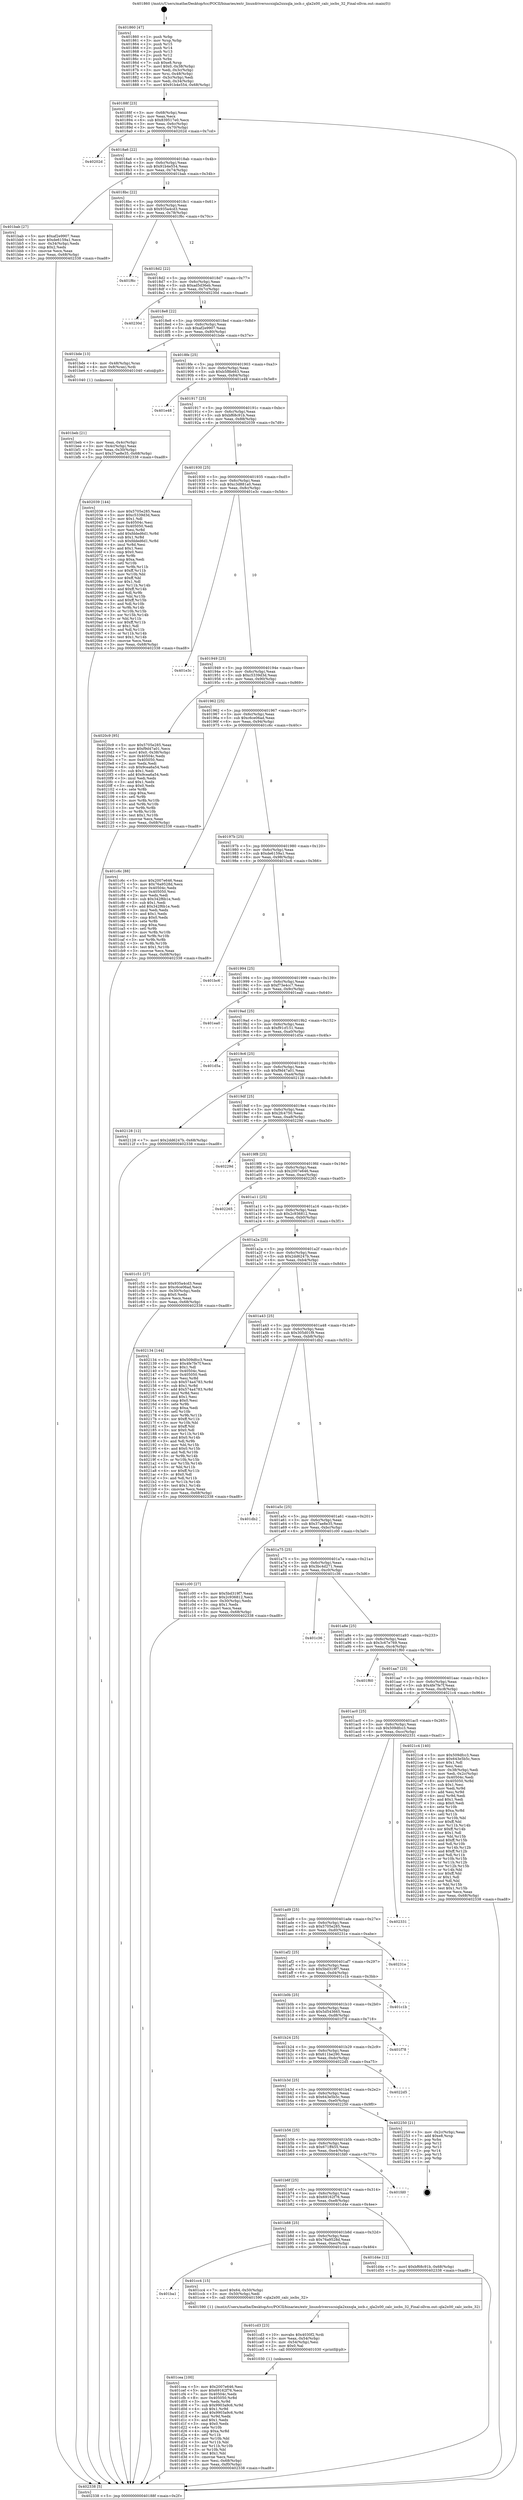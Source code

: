 digraph "0x401860" {
  label = "0x401860 (/mnt/c/Users/mathe/Desktop/tcc/POCII/binaries/extr_linuxdriversscsiqla2xxxqla_iocb.c_qla2x00_calc_iocbs_32_Final-ollvm.out::main(0))"
  labelloc = "t"
  node[shape=record]

  Entry [label="",width=0.3,height=0.3,shape=circle,fillcolor=black,style=filled]
  "0x40188f" [label="{
     0x40188f [23]\l
     | [instrs]\l
     &nbsp;&nbsp;0x40188f \<+3\>: mov -0x68(%rbp),%eax\l
     &nbsp;&nbsp;0x401892 \<+2\>: mov %eax,%ecx\l
     &nbsp;&nbsp;0x401894 \<+6\>: sub $0x839517e0,%ecx\l
     &nbsp;&nbsp;0x40189a \<+3\>: mov %eax,-0x6c(%rbp)\l
     &nbsp;&nbsp;0x40189d \<+3\>: mov %ecx,-0x70(%rbp)\l
     &nbsp;&nbsp;0x4018a0 \<+6\>: je 000000000040202d \<main+0x7cd\>\l
  }"]
  "0x40202d" [label="{
     0x40202d\l
  }", style=dashed]
  "0x4018a6" [label="{
     0x4018a6 [22]\l
     | [instrs]\l
     &nbsp;&nbsp;0x4018a6 \<+5\>: jmp 00000000004018ab \<main+0x4b\>\l
     &nbsp;&nbsp;0x4018ab \<+3\>: mov -0x6c(%rbp),%eax\l
     &nbsp;&nbsp;0x4018ae \<+5\>: sub $0x91b4e554,%eax\l
     &nbsp;&nbsp;0x4018b3 \<+3\>: mov %eax,-0x74(%rbp)\l
     &nbsp;&nbsp;0x4018b6 \<+6\>: je 0000000000401bab \<main+0x34b\>\l
  }"]
  Exit [label="",width=0.3,height=0.3,shape=circle,fillcolor=black,style=filled,peripheries=2]
  "0x401bab" [label="{
     0x401bab [27]\l
     | [instrs]\l
     &nbsp;&nbsp;0x401bab \<+5\>: mov $0xaf2e9907,%eax\l
     &nbsp;&nbsp;0x401bb0 \<+5\>: mov $0xde6159a1,%ecx\l
     &nbsp;&nbsp;0x401bb5 \<+3\>: mov -0x34(%rbp),%edx\l
     &nbsp;&nbsp;0x401bb8 \<+3\>: cmp $0x2,%edx\l
     &nbsp;&nbsp;0x401bbb \<+3\>: cmovne %ecx,%eax\l
     &nbsp;&nbsp;0x401bbe \<+3\>: mov %eax,-0x68(%rbp)\l
     &nbsp;&nbsp;0x401bc1 \<+5\>: jmp 0000000000402338 \<main+0xad8\>\l
  }"]
  "0x4018bc" [label="{
     0x4018bc [22]\l
     | [instrs]\l
     &nbsp;&nbsp;0x4018bc \<+5\>: jmp 00000000004018c1 \<main+0x61\>\l
     &nbsp;&nbsp;0x4018c1 \<+3\>: mov -0x6c(%rbp),%eax\l
     &nbsp;&nbsp;0x4018c4 \<+5\>: sub $0x935a4cd3,%eax\l
     &nbsp;&nbsp;0x4018c9 \<+3\>: mov %eax,-0x78(%rbp)\l
     &nbsp;&nbsp;0x4018cc \<+6\>: je 0000000000401f6c \<main+0x70c\>\l
  }"]
  "0x402338" [label="{
     0x402338 [5]\l
     | [instrs]\l
     &nbsp;&nbsp;0x402338 \<+5\>: jmp 000000000040188f \<main+0x2f\>\l
  }"]
  "0x401860" [label="{
     0x401860 [47]\l
     | [instrs]\l
     &nbsp;&nbsp;0x401860 \<+1\>: push %rbp\l
     &nbsp;&nbsp;0x401861 \<+3\>: mov %rsp,%rbp\l
     &nbsp;&nbsp;0x401864 \<+2\>: push %r15\l
     &nbsp;&nbsp;0x401866 \<+2\>: push %r14\l
     &nbsp;&nbsp;0x401868 \<+2\>: push %r13\l
     &nbsp;&nbsp;0x40186a \<+2\>: push %r12\l
     &nbsp;&nbsp;0x40186c \<+1\>: push %rbx\l
     &nbsp;&nbsp;0x40186d \<+7\>: sub $0xe8,%rsp\l
     &nbsp;&nbsp;0x401874 \<+7\>: movl $0x0,-0x38(%rbp)\l
     &nbsp;&nbsp;0x40187b \<+3\>: mov %edi,-0x3c(%rbp)\l
     &nbsp;&nbsp;0x40187e \<+4\>: mov %rsi,-0x48(%rbp)\l
     &nbsp;&nbsp;0x401882 \<+3\>: mov -0x3c(%rbp),%edi\l
     &nbsp;&nbsp;0x401885 \<+3\>: mov %edi,-0x34(%rbp)\l
     &nbsp;&nbsp;0x401888 \<+7\>: movl $0x91b4e554,-0x68(%rbp)\l
  }"]
  "0x401cea" [label="{
     0x401cea [100]\l
     | [instrs]\l
     &nbsp;&nbsp;0x401cea \<+5\>: mov $0x2007e646,%esi\l
     &nbsp;&nbsp;0x401cef \<+5\>: mov $0x69162f76,%ecx\l
     &nbsp;&nbsp;0x401cf4 \<+7\>: mov 0x40504c,%edx\l
     &nbsp;&nbsp;0x401cfb \<+8\>: mov 0x405050,%r8d\l
     &nbsp;&nbsp;0x401d03 \<+3\>: mov %edx,%r9d\l
     &nbsp;&nbsp;0x401d06 \<+7\>: sub $0x9903a9c6,%r9d\l
     &nbsp;&nbsp;0x401d0d \<+4\>: sub $0x1,%r9d\l
     &nbsp;&nbsp;0x401d11 \<+7\>: add $0x9903a9c6,%r9d\l
     &nbsp;&nbsp;0x401d18 \<+4\>: imul %r9d,%edx\l
     &nbsp;&nbsp;0x401d1c \<+3\>: and $0x1,%edx\l
     &nbsp;&nbsp;0x401d1f \<+3\>: cmp $0x0,%edx\l
     &nbsp;&nbsp;0x401d22 \<+4\>: sete %r10b\l
     &nbsp;&nbsp;0x401d26 \<+4\>: cmp $0xa,%r8d\l
     &nbsp;&nbsp;0x401d2a \<+4\>: setl %r11b\l
     &nbsp;&nbsp;0x401d2e \<+3\>: mov %r10b,%bl\l
     &nbsp;&nbsp;0x401d31 \<+3\>: and %r11b,%bl\l
     &nbsp;&nbsp;0x401d34 \<+3\>: xor %r11b,%r10b\l
     &nbsp;&nbsp;0x401d37 \<+3\>: or %r10b,%bl\l
     &nbsp;&nbsp;0x401d3a \<+3\>: test $0x1,%bl\l
     &nbsp;&nbsp;0x401d3d \<+3\>: cmovne %ecx,%esi\l
     &nbsp;&nbsp;0x401d40 \<+3\>: mov %esi,-0x68(%rbp)\l
     &nbsp;&nbsp;0x401d43 \<+6\>: mov %eax,-0xf0(%rbp)\l
     &nbsp;&nbsp;0x401d49 \<+5\>: jmp 0000000000402338 \<main+0xad8\>\l
  }"]
  "0x401f6c" [label="{
     0x401f6c\l
  }", style=dashed]
  "0x4018d2" [label="{
     0x4018d2 [22]\l
     | [instrs]\l
     &nbsp;&nbsp;0x4018d2 \<+5\>: jmp 00000000004018d7 \<main+0x77\>\l
     &nbsp;&nbsp;0x4018d7 \<+3\>: mov -0x6c(%rbp),%eax\l
     &nbsp;&nbsp;0x4018da \<+5\>: sub $0xad5d36eb,%eax\l
     &nbsp;&nbsp;0x4018df \<+3\>: mov %eax,-0x7c(%rbp)\l
     &nbsp;&nbsp;0x4018e2 \<+6\>: je 000000000040230d \<main+0xaad\>\l
  }"]
  "0x401cd3" [label="{
     0x401cd3 [23]\l
     | [instrs]\l
     &nbsp;&nbsp;0x401cd3 \<+10\>: movabs $0x4030f2,%rdi\l
     &nbsp;&nbsp;0x401cdd \<+3\>: mov %eax,-0x54(%rbp)\l
     &nbsp;&nbsp;0x401ce0 \<+3\>: mov -0x54(%rbp),%esi\l
     &nbsp;&nbsp;0x401ce3 \<+2\>: mov $0x0,%al\l
     &nbsp;&nbsp;0x401ce5 \<+5\>: call 0000000000401030 \<printf@plt\>\l
     | [calls]\l
     &nbsp;&nbsp;0x401030 \{1\} (unknown)\l
  }"]
  "0x40230d" [label="{
     0x40230d\l
  }", style=dashed]
  "0x4018e8" [label="{
     0x4018e8 [22]\l
     | [instrs]\l
     &nbsp;&nbsp;0x4018e8 \<+5\>: jmp 00000000004018ed \<main+0x8d\>\l
     &nbsp;&nbsp;0x4018ed \<+3\>: mov -0x6c(%rbp),%eax\l
     &nbsp;&nbsp;0x4018f0 \<+5\>: sub $0xaf2e9907,%eax\l
     &nbsp;&nbsp;0x4018f5 \<+3\>: mov %eax,-0x80(%rbp)\l
     &nbsp;&nbsp;0x4018f8 \<+6\>: je 0000000000401bde \<main+0x37e\>\l
  }"]
  "0x401ba1" [label="{
     0x401ba1\l
  }", style=dashed]
  "0x401bde" [label="{
     0x401bde [13]\l
     | [instrs]\l
     &nbsp;&nbsp;0x401bde \<+4\>: mov -0x48(%rbp),%rax\l
     &nbsp;&nbsp;0x401be2 \<+4\>: mov 0x8(%rax),%rdi\l
     &nbsp;&nbsp;0x401be6 \<+5\>: call 0000000000401040 \<atoi@plt\>\l
     | [calls]\l
     &nbsp;&nbsp;0x401040 \{1\} (unknown)\l
  }"]
  "0x4018fe" [label="{
     0x4018fe [25]\l
     | [instrs]\l
     &nbsp;&nbsp;0x4018fe \<+5\>: jmp 0000000000401903 \<main+0xa3\>\l
     &nbsp;&nbsp;0x401903 \<+3\>: mov -0x6c(%rbp),%eax\l
     &nbsp;&nbsp;0x401906 \<+5\>: sub $0xb5f8b663,%eax\l
     &nbsp;&nbsp;0x40190b \<+6\>: mov %eax,-0x84(%rbp)\l
     &nbsp;&nbsp;0x401911 \<+6\>: je 0000000000401e48 \<main+0x5e8\>\l
  }"]
  "0x401beb" [label="{
     0x401beb [21]\l
     | [instrs]\l
     &nbsp;&nbsp;0x401beb \<+3\>: mov %eax,-0x4c(%rbp)\l
     &nbsp;&nbsp;0x401bee \<+3\>: mov -0x4c(%rbp),%eax\l
     &nbsp;&nbsp;0x401bf1 \<+3\>: mov %eax,-0x30(%rbp)\l
     &nbsp;&nbsp;0x401bf4 \<+7\>: movl $0x37ae8e35,-0x68(%rbp)\l
     &nbsp;&nbsp;0x401bfb \<+5\>: jmp 0000000000402338 \<main+0xad8\>\l
  }"]
  "0x401cc4" [label="{
     0x401cc4 [15]\l
     | [instrs]\l
     &nbsp;&nbsp;0x401cc4 \<+7\>: movl $0x64,-0x50(%rbp)\l
     &nbsp;&nbsp;0x401ccb \<+3\>: mov -0x50(%rbp),%edi\l
     &nbsp;&nbsp;0x401cce \<+5\>: call 0000000000401590 \<qla2x00_calc_iocbs_32\>\l
     | [calls]\l
     &nbsp;&nbsp;0x401590 \{1\} (/mnt/c/Users/mathe/Desktop/tcc/POCII/binaries/extr_linuxdriversscsiqla2xxxqla_iocb.c_qla2x00_calc_iocbs_32_Final-ollvm.out::qla2x00_calc_iocbs_32)\l
  }"]
  "0x401e48" [label="{
     0x401e48\l
  }", style=dashed]
  "0x401917" [label="{
     0x401917 [25]\l
     | [instrs]\l
     &nbsp;&nbsp;0x401917 \<+5\>: jmp 000000000040191c \<main+0xbc\>\l
     &nbsp;&nbsp;0x40191c \<+3\>: mov -0x6c(%rbp),%eax\l
     &nbsp;&nbsp;0x40191f \<+5\>: sub $0xbf68c91b,%eax\l
     &nbsp;&nbsp;0x401924 \<+6\>: mov %eax,-0x88(%rbp)\l
     &nbsp;&nbsp;0x40192a \<+6\>: je 0000000000402039 \<main+0x7d9\>\l
  }"]
  "0x401b88" [label="{
     0x401b88 [25]\l
     | [instrs]\l
     &nbsp;&nbsp;0x401b88 \<+5\>: jmp 0000000000401b8d \<main+0x32d\>\l
     &nbsp;&nbsp;0x401b8d \<+3\>: mov -0x6c(%rbp),%eax\l
     &nbsp;&nbsp;0x401b90 \<+5\>: sub $0x76a9528d,%eax\l
     &nbsp;&nbsp;0x401b95 \<+6\>: mov %eax,-0xec(%rbp)\l
     &nbsp;&nbsp;0x401b9b \<+6\>: je 0000000000401cc4 \<main+0x464\>\l
  }"]
  "0x402039" [label="{
     0x402039 [144]\l
     | [instrs]\l
     &nbsp;&nbsp;0x402039 \<+5\>: mov $0x5705e285,%eax\l
     &nbsp;&nbsp;0x40203e \<+5\>: mov $0xc5339d3d,%ecx\l
     &nbsp;&nbsp;0x402043 \<+2\>: mov $0x1,%dl\l
     &nbsp;&nbsp;0x402045 \<+7\>: mov 0x40504c,%esi\l
     &nbsp;&nbsp;0x40204c \<+7\>: mov 0x405050,%edi\l
     &nbsp;&nbsp;0x402053 \<+3\>: mov %esi,%r8d\l
     &nbsp;&nbsp;0x402056 \<+7\>: add $0xfdded6d1,%r8d\l
     &nbsp;&nbsp;0x40205d \<+4\>: sub $0x1,%r8d\l
     &nbsp;&nbsp;0x402061 \<+7\>: sub $0xfdded6d1,%r8d\l
     &nbsp;&nbsp;0x402068 \<+4\>: imul %r8d,%esi\l
     &nbsp;&nbsp;0x40206c \<+3\>: and $0x1,%esi\l
     &nbsp;&nbsp;0x40206f \<+3\>: cmp $0x0,%esi\l
     &nbsp;&nbsp;0x402072 \<+4\>: sete %r9b\l
     &nbsp;&nbsp;0x402076 \<+3\>: cmp $0xa,%edi\l
     &nbsp;&nbsp;0x402079 \<+4\>: setl %r10b\l
     &nbsp;&nbsp;0x40207d \<+3\>: mov %r9b,%r11b\l
     &nbsp;&nbsp;0x402080 \<+4\>: xor $0xff,%r11b\l
     &nbsp;&nbsp;0x402084 \<+3\>: mov %r10b,%bl\l
     &nbsp;&nbsp;0x402087 \<+3\>: xor $0xff,%bl\l
     &nbsp;&nbsp;0x40208a \<+3\>: xor $0x1,%dl\l
     &nbsp;&nbsp;0x40208d \<+3\>: mov %r11b,%r14b\l
     &nbsp;&nbsp;0x402090 \<+4\>: and $0xff,%r14b\l
     &nbsp;&nbsp;0x402094 \<+3\>: and %dl,%r9b\l
     &nbsp;&nbsp;0x402097 \<+3\>: mov %bl,%r15b\l
     &nbsp;&nbsp;0x40209a \<+4\>: and $0xff,%r15b\l
     &nbsp;&nbsp;0x40209e \<+3\>: and %dl,%r10b\l
     &nbsp;&nbsp;0x4020a1 \<+3\>: or %r9b,%r14b\l
     &nbsp;&nbsp;0x4020a4 \<+3\>: or %r10b,%r15b\l
     &nbsp;&nbsp;0x4020a7 \<+3\>: xor %r15b,%r14b\l
     &nbsp;&nbsp;0x4020aa \<+3\>: or %bl,%r11b\l
     &nbsp;&nbsp;0x4020ad \<+4\>: xor $0xff,%r11b\l
     &nbsp;&nbsp;0x4020b1 \<+3\>: or $0x1,%dl\l
     &nbsp;&nbsp;0x4020b4 \<+3\>: and %dl,%r11b\l
     &nbsp;&nbsp;0x4020b7 \<+3\>: or %r11b,%r14b\l
     &nbsp;&nbsp;0x4020ba \<+4\>: test $0x1,%r14b\l
     &nbsp;&nbsp;0x4020be \<+3\>: cmovne %ecx,%eax\l
     &nbsp;&nbsp;0x4020c1 \<+3\>: mov %eax,-0x68(%rbp)\l
     &nbsp;&nbsp;0x4020c4 \<+5\>: jmp 0000000000402338 \<main+0xad8\>\l
  }"]
  "0x401930" [label="{
     0x401930 [25]\l
     | [instrs]\l
     &nbsp;&nbsp;0x401930 \<+5\>: jmp 0000000000401935 \<main+0xd5\>\l
     &nbsp;&nbsp;0x401935 \<+3\>: mov -0x6c(%rbp),%eax\l
     &nbsp;&nbsp;0x401938 \<+5\>: sub $0xc3d881a0,%eax\l
     &nbsp;&nbsp;0x40193d \<+6\>: mov %eax,-0x8c(%rbp)\l
     &nbsp;&nbsp;0x401943 \<+6\>: je 0000000000401e3c \<main+0x5dc\>\l
  }"]
  "0x401d4e" [label="{
     0x401d4e [12]\l
     | [instrs]\l
     &nbsp;&nbsp;0x401d4e \<+7\>: movl $0xbf68c91b,-0x68(%rbp)\l
     &nbsp;&nbsp;0x401d55 \<+5\>: jmp 0000000000402338 \<main+0xad8\>\l
  }"]
  "0x401e3c" [label="{
     0x401e3c\l
  }", style=dashed]
  "0x401949" [label="{
     0x401949 [25]\l
     | [instrs]\l
     &nbsp;&nbsp;0x401949 \<+5\>: jmp 000000000040194e \<main+0xee\>\l
     &nbsp;&nbsp;0x40194e \<+3\>: mov -0x6c(%rbp),%eax\l
     &nbsp;&nbsp;0x401951 \<+5\>: sub $0xc5339d3d,%eax\l
     &nbsp;&nbsp;0x401956 \<+6\>: mov %eax,-0x90(%rbp)\l
     &nbsp;&nbsp;0x40195c \<+6\>: je 00000000004020c9 \<main+0x869\>\l
  }"]
  "0x401b6f" [label="{
     0x401b6f [25]\l
     | [instrs]\l
     &nbsp;&nbsp;0x401b6f \<+5\>: jmp 0000000000401b74 \<main+0x314\>\l
     &nbsp;&nbsp;0x401b74 \<+3\>: mov -0x6c(%rbp),%eax\l
     &nbsp;&nbsp;0x401b77 \<+5\>: sub $0x69162f76,%eax\l
     &nbsp;&nbsp;0x401b7c \<+6\>: mov %eax,-0xe8(%rbp)\l
     &nbsp;&nbsp;0x401b82 \<+6\>: je 0000000000401d4e \<main+0x4ee\>\l
  }"]
  "0x4020c9" [label="{
     0x4020c9 [95]\l
     | [instrs]\l
     &nbsp;&nbsp;0x4020c9 \<+5\>: mov $0x5705e285,%eax\l
     &nbsp;&nbsp;0x4020ce \<+5\>: mov $0xf9d47a01,%ecx\l
     &nbsp;&nbsp;0x4020d3 \<+7\>: movl $0x0,-0x38(%rbp)\l
     &nbsp;&nbsp;0x4020da \<+7\>: mov 0x40504c,%edx\l
     &nbsp;&nbsp;0x4020e1 \<+7\>: mov 0x405050,%esi\l
     &nbsp;&nbsp;0x4020e8 \<+2\>: mov %edx,%edi\l
     &nbsp;&nbsp;0x4020ea \<+6\>: sub $0x9cea6a54,%edi\l
     &nbsp;&nbsp;0x4020f0 \<+3\>: sub $0x1,%edi\l
     &nbsp;&nbsp;0x4020f3 \<+6\>: add $0x9cea6a54,%edi\l
     &nbsp;&nbsp;0x4020f9 \<+3\>: imul %edi,%edx\l
     &nbsp;&nbsp;0x4020fc \<+3\>: and $0x1,%edx\l
     &nbsp;&nbsp;0x4020ff \<+3\>: cmp $0x0,%edx\l
     &nbsp;&nbsp;0x402102 \<+4\>: sete %r8b\l
     &nbsp;&nbsp;0x402106 \<+3\>: cmp $0xa,%esi\l
     &nbsp;&nbsp;0x402109 \<+4\>: setl %r9b\l
     &nbsp;&nbsp;0x40210d \<+3\>: mov %r8b,%r10b\l
     &nbsp;&nbsp;0x402110 \<+3\>: and %r9b,%r10b\l
     &nbsp;&nbsp;0x402113 \<+3\>: xor %r9b,%r8b\l
     &nbsp;&nbsp;0x402116 \<+3\>: or %r8b,%r10b\l
     &nbsp;&nbsp;0x402119 \<+4\>: test $0x1,%r10b\l
     &nbsp;&nbsp;0x40211d \<+3\>: cmovne %ecx,%eax\l
     &nbsp;&nbsp;0x402120 \<+3\>: mov %eax,-0x68(%rbp)\l
     &nbsp;&nbsp;0x402123 \<+5\>: jmp 0000000000402338 \<main+0xad8\>\l
  }"]
  "0x401962" [label="{
     0x401962 [25]\l
     | [instrs]\l
     &nbsp;&nbsp;0x401962 \<+5\>: jmp 0000000000401967 \<main+0x107\>\l
     &nbsp;&nbsp;0x401967 \<+3\>: mov -0x6c(%rbp),%eax\l
     &nbsp;&nbsp;0x40196a \<+5\>: sub $0xc6ce06ad,%eax\l
     &nbsp;&nbsp;0x40196f \<+6\>: mov %eax,-0x94(%rbp)\l
     &nbsp;&nbsp;0x401975 \<+6\>: je 0000000000401c6c \<main+0x40c\>\l
  }"]
  "0x401fd0" [label="{
     0x401fd0\l
  }", style=dashed]
  "0x401c6c" [label="{
     0x401c6c [88]\l
     | [instrs]\l
     &nbsp;&nbsp;0x401c6c \<+5\>: mov $0x2007e646,%eax\l
     &nbsp;&nbsp;0x401c71 \<+5\>: mov $0x76a9528d,%ecx\l
     &nbsp;&nbsp;0x401c76 \<+7\>: mov 0x40504c,%edx\l
     &nbsp;&nbsp;0x401c7d \<+7\>: mov 0x405050,%esi\l
     &nbsp;&nbsp;0x401c84 \<+2\>: mov %edx,%edi\l
     &nbsp;&nbsp;0x401c86 \<+6\>: sub $0x342f6b1e,%edi\l
     &nbsp;&nbsp;0x401c8c \<+3\>: sub $0x1,%edi\l
     &nbsp;&nbsp;0x401c8f \<+6\>: add $0x342f6b1e,%edi\l
     &nbsp;&nbsp;0x401c95 \<+3\>: imul %edi,%edx\l
     &nbsp;&nbsp;0x401c98 \<+3\>: and $0x1,%edx\l
     &nbsp;&nbsp;0x401c9b \<+3\>: cmp $0x0,%edx\l
     &nbsp;&nbsp;0x401c9e \<+4\>: sete %r8b\l
     &nbsp;&nbsp;0x401ca2 \<+3\>: cmp $0xa,%esi\l
     &nbsp;&nbsp;0x401ca5 \<+4\>: setl %r9b\l
     &nbsp;&nbsp;0x401ca9 \<+3\>: mov %r8b,%r10b\l
     &nbsp;&nbsp;0x401cac \<+3\>: and %r9b,%r10b\l
     &nbsp;&nbsp;0x401caf \<+3\>: xor %r9b,%r8b\l
     &nbsp;&nbsp;0x401cb2 \<+3\>: or %r8b,%r10b\l
     &nbsp;&nbsp;0x401cb5 \<+4\>: test $0x1,%r10b\l
     &nbsp;&nbsp;0x401cb9 \<+3\>: cmovne %ecx,%eax\l
     &nbsp;&nbsp;0x401cbc \<+3\>: mov %eax,-0x68(%rbp)\l
     &nbsp;&nbsp;0x401cbf \<+5\>: jmp 0000000000402338 \<main+0xad8\>\l
  }"]
  "0x40197b" [label="{
     0x40197b [25]\l
     | [instrs]\l
     &nbsp;&nbsp;0x40197b \<+5\>: jmp 0000000000401980 \<main+0x120\>\l
     &nbsp;&nbsp;0x401980 \<+3\>: mov -0x6c(%rbp),%eax\l
     &nbsp;&nbsp;0x401983 \<+5\>: sub $0xde6159a1,%eax\l
     &nbsp;&nbsp;0x401988 \<+6\>: mov %eax,-0x98(%rbp)\l
     &nbsp;&nbsp;0x40198e \<+6\>: je 0000000000401bc6 \<main+0x366\>\l
  }"]
  "0x401b56" [label="{
     0x401b56 [25]\l
     | [instrs]\l
     &nbsp;&nbsp;0x401b56 \<+5\>: jmp 0000000000401b5b \<main+0x2fb\>\l
     &nbsp;&nbsp;0x401b5b \<+3\>: mov -0x6c(%rbp),%eax\l
     &nbsp;&nbsp;0x401b5e \<+5\>: sub $0x671ff455,%eax\l
     &nbsp;&nbsp;0x401b63 \<+6\>: mov %eax,-0xe4(%rbp)\l
     &nbsp;&nbsp;0x401b69 \<+6\>: je 0000000000401fd0 \<main+0x770\>\l
  }"]
  "0x401bc6" [label="{
     0x401bc6\l
  }", style=dashed]
  "0x401994" [label="{
     0x401994 [25]\l
     | [instrs]\l
     &nbsp;&nbsp;0x401994 \<+5\>: jmp 0000000000401999 \<main+0x139\>\l
     &nbsp;&nbsp;0x401999 \<+3\>: mov -0x6c(%rbp),%eax\l
     &nbsp;&nbsp;0x40199c \<+5\>: sub $0xf73e4cc7,%eax\l
     &nbsp;&nbsp;0x4019a1 \<+6\>: mov %eax,-0x9c(%rbp)\l
     &nbsp;&nbsp;0x4019a7 \<+6\>: je 0000000000401ea0 \<main+0x640\>\l
  }"]
  "0x402250" [label="{
     0x402250 [21]\l
     | [instrs]\l
     &nbsp;&nbsp;0x402250 \<+3\>: mov -0x2c(%rbp),%eax\l
     &nbsp;&nbsp;0x402253 \<+7\>: add $0xe8,%rsp\l
     &nbsp;&nbsp;0x40225a \<+1\>: pop %rbx\l
     &nbsp;&nbsp;0x40225b \<+2\>: pop %r12\l
     &nbsp;&nbsp;0x40225d \<+2\>: pop %r13\l
     &nbsp;&nbsp;0x40225f \<+2\>: pop %r14\l
     &nbsp;&nbsp;0x402261 \<+2\>: pop %r15\l
     &nbsp;&nbsp;0x402263 \<+1\>: pop %rbp\l
     &nbsp;&nbsp;0x402264 \<+1\>: ret\l
  }"]
  "0x401ea0" [label="{
     0x401ea0\l
  }", style=dashed]
  "0x4019ad" [label="{
     0x4019ad [25]\l
     | [instrs]\l
     &nbsp;&nbsp;0x4019ad \<+5\>: jmp 00000000004019b2 \<main+0x152\>\l
     &nbsp;&nbsp;0x4019b2 \<+3\>: mov -0x6c(%rbp),%eax\l
     &nbsp;&nbsp;0x4019b5 \<+5\>: sub $0xf91cf151,%eax\l
     &nbsp;&nbsp;0x4019ba \<+6\>: mov %eax,-0xa0(%rbp)\l
     &nbsp;&nbsp;0x4019c0 \<+6\>: je 0000000000401d5a \<main+0x4fa\>\l
  }"]
  "0x401b3d" [label="{
     0x401b3d [25]\l
     | [instrs]\l
     &nbsp;&nbsp;0x401b3d \<+5\>: jmp 0000000000401b42 \<main+0x2e2\>\l
     &nbsp;&nbsp;0x401b42 \<+3\>: mov -0x6c(%rbp),%eax\l
     &nbsp;&nbsp;0x401b45 \<+5\>: sub $0x643e5b5c,%eax\l
     &nbsp;&nbsp;0x401b4a \<+6\>: mov %eax,-0xe0(%rbp)\l
     &nbsp;&nbsp;0x401b50 \<+6\>: je 0000000000402250 \<main+0x9f0\>\l
  }"]
  "0x401d5a" [label="{
     0x401d5a\l
  }", style=dashed]
  "0x4019c6" [label="{
     0x4019c6 [25]\l
     | [instrs]\l
     &nbsp;&nbsp;0x4019c6 \<+5\>: jmp 00000000004019cb \<main+0x16b\>\l
     &nbsp;&nbsp;0x4019cb \<+3\>: mov -0x6c(%rbp),%eax\l
     &nbsp;&nbsp;0x4019ce \<+5\>: sub $0xf9d47a01,%eax\l
     &nbsp;&nbsp;0x4019d3 \<+6\>: mov %eax,-0xa4(%rbp)\l
     &nbsp;&nbsp;0x4019d9 \<+6\>: je 0000000000402128 \<main+0x8c8\>\l
  }"]
  "0x4022d5" [label="{
     0x4022d5\l
  }", style=dashed]
  "0x402128" [label="{
     0x402128 [12]\l
     | [instrs]\l
     &nbsp;&nbsp;0x402128 \<+7\>: movl $0x2dd6247b,-0x68(%rbp)\l
     &nbsp;&nbsp;0x40212f \<+5\>: jmp 0000000000402338 \<main+0xad8\>\l
  }"]
  "0x4019df" [label="{
     0x4019df [25]\l
     | [instrs]\l
     &nbsp;&nbsp;0x4019df \<+5\>: jmp 00000000004019e4 \<main+0x184\>\l
     &nbsp;&nbsp;0x4019e4 \<+3\>: mov -0x6c(%rbp),%eax\l
     &nbsp;&nbsp;0x4019e7 \<+5\>: sub $0x2fc4750,%eax\l
     &nbsp;&nbsp;0x4019ec \<+6\>: mov %eax,-0xa8(%rbp)\l
     &nbsp;&nbsp;0x4019f2 \<+6\>: je 000000000040229d \<main+0xa3d\>\l
  }"]
  "0x401b24" [label="{
     0x401b24 [25]\l
     | [instrs]\l
     &nbsp;&nbsp;0x401b24 \<+5\>: jmp 0000000000401b29 \<main+0x2c9\>\l
     &nbsp;&nbsp;0x401b29 \<+3\>: mov -0x6c(%rbp),%eax\l
     &nbsp;&nbsp;0x401b2c \<+5\>: sub $0x611be290,%eax\l
     &nbsp;&nbsp;0x401b31 \<+6\>: mov %eax,-0xdc(%rbp)\l
     &nbsp;&nbsp;0x401b37 \<+6\>: je 00000000004022d5 \<main+0xa75\>\l
  }"]
  "0x40229d" [label="{
     0x40229d\l
  }", style=dashed]
  "0x4019f8" [label="{
     0x4019f8 [25]\l
     | [instrs]\l
     &nbsp;&nbsp;0x4019f8 \<+5\>: jmp 00000000004019fd \<main+0x19d\>\l
     &nbsp;&nbsp;0x4019fd \<+3\>: mov -0x6c(%rbp),%eax\l
     &nbsp;&nbsp;0x401a00 \<+5\>: sub $0x2007e646,%eax\l
     &nbsp;&nbsp;0x401a05 \<+6\>: mov %eax,-0xac(%rbp)\l
     &nbsp;&nbsp;0x401a0b \<+6\>: je 0000000000402265 \<main+0xa05\>\l
  }"]
  "0x401f78" [label="{
     0x401f78\l
  }", style=dashed]
  "0x402265" [label="{
     0x402265\l
  }", style=dashed]
  "0x401a11" [label="{
     0x401a11 [25]\l
     | [instrs]\l
     &nbsp;&nbsp;0x401a11 \<+5\>: jmp 0000000000401a16 \<main+0x1b6\>\l
     &nbsp;&nbsp;0x401a16 \<+3\>: mov -0x6c(%rbp),%eax\l
     &nbsp;&nbsp;0x401a19 \<+5\>: sub $0x2c936812,%eax\l
     &nbsp;&nbsp;0x401a1e \<+6\>: mov %eax,-0xb0(%rbp)\l
     &nbsp;&nbsp;0x401a24 \<+6\>: je 0000000000401c51 \<main+0x3f1\>\l
  }"]
  "0x401b0b" [label="{
     0x401b0b [25]\l
     | [instrs]\l
     &nbsp;&nbsp;0x401b0b \<+5\>: jmp 0000000000401b10 \<main+0x2b0\>\l
     &nbsp;&nbsp;0x401b10 \<+3\>: mov -0x6c(%rbp),%eax\l
     &nbsp;&nbsp;0x401b13 \<+5\>: sub $0x5d543665,%eax\l
     &nbsp;&nbsp;0x401b18 \<+6\>: mov %eax,-0xd8(%rbp)\l
     &nbsp;&nbsp;0x401b1e \<+6\>: je 0000000000401f78 \<main+0x718\>\l
  }"]
  "0x401c51" [label="{
     0x401c51 [27]\l
     | [instrs]\l
     &nbsp;&nbsp;0x401c51 \<+5\>: mov $0x935a4cd3,%eax\l
     &nbsp;&nbsp;0x401c56 \<+5\>: mov $0xc6ce06ad,%ecx\l
     &nbsp;&nbsp;0x401c5b \<+3\>: mov -0x30(%rbp),%edx\l
     &nbsp;&nbsp;0x401c5e \<+3\>: cmp $0x0,%edx\l
     &nbsp;&nbsp;0x401c61 \<+3\>: cmove %ecx,%eax\l
     &nbsp;&nbsp;0x401c64 \<+3\>: mov %eax,-0x68(%rbp)\l
     &nbsp;&nbsp;0x401c67 \<+5\>: jmp 0000000000402338 \<main+0xad8\>\l
  }"]
  "0x401a2a" [label="{
     0x401a2a [25]\l
     | [instrs]\l
     &nbsp;&nbsp;0x401a2a \<+5\>: jmp 0000000000401a2f \<main+0x1cf\>\l
     &nbsp;&nbsp;0x401a2f \<+3\>: mov -0x6c(%rbp),%eax\l
     &nbsp;&nbsp;0x401a32 \<+5\>: sub $0x2dd6247b,%eax\l
     &nbsp;&nbsp;0x401a37 \<+6\>: mov %eax,-0xb4(%rbp)\l
     &nbsp;&nbsp;0x401a3d \<+6\>: je 0000000000402134 \<main+0x8d4\>\l
  }"]
  "0x401c1b" [label="{
     0x401c1b\l
  }", style=dashed]
  "0x402134" [label="{
     0x402134 [144]\l
     | [instrs]\l
     &nbsp;&nbsp;0x402134 \<+5\>: mov $0x509dfcc3,%eax\l
     &nbsp;&nbsp;0x402139 \<+5\>: mov $0x4fe7fe7f,%ecx\l
     &nbsp;&nbsp;0x40213e \<+2\>: mov $0x1,%dl\l
     &nbsp;&nbsp;0x402140 \<+7\>: mov 0x40504c,%esi\l
     &nbsp;&nbsp;0x402147 \<+7\>: mov 0x405050,%edi\l
     &nbsp;&nbsp;0x40214e \<+3\>: mov %esi,%r8d\l
     &nbsp;&nbsp;0x402151 \<+7\>: sub $0x574a4783,%r8d\l
     &nbsp;&nbsp;0x402158 \<+4\>: sub $0x1,%r8d\l
     &nbsp;&nbsp;0x40215c \<+7\>: add $0x574a4783,%r8d\l
     &nbsp;&nbsp;0x402163 \<+4\>: imul %r8d,%esi\l
     &nbsp;&nbsp;0x402167 \<+3\>: and $0x1,%esi\l
     &nbsp;&nbsp;0x40216a \<+3\>: cmp $0x0,%esi\l
     &nbsp;&nbsp;0x40216d \<+4\>: sete %r9b\l
     &nbsp;&nbsp;0x402171 \<+3\>: cmp $0xa,%edi\l
     &nbsp;&nbsp;0x402174 \<+4\>: setl %r10b\l
     &nbsp;&nbsp;0x402178 \<+3\>: mov %r9b,%r11b\l
     &nbsp;&nbsp;0x40217b \<+4\>: xor $0xff,%r11b\l
     &nbsp;&nbsp;0x40217f \<+3\>: mov %r10b,%bl\l
     &nbsp;&nbsp;0x402182 \<+3\>: xor $0xff,%bl\l
     &nbsp;&nbsp;0x402185 \<+3\>: xor $0x0,%dl\l
     &nbsp;&nbsp;0x402188 \<+3\>: mov %r11b,%r14b\l
     &nbsp;&nbsp;0x40218b \<+4\>: and $0x0,%r14b\l
     &nbsp;&nbsp;0x40218f \<+3\>: and %dl,%r9b\l
     &nbsp;&nbsp;0x402192 \<+3\>: mov %bl,%r15b\l
     &nbsp;&nbsp;0x402195 \<+4\>: and $0x0,%r15b\l
     &nbsp;&nbsp;0x402199 \<+3\>: and %dl,%r10b\l
     &nbsp;&nbsp;0x40219c \<+3\>: or %r9b,%r14b\l
     &nbsp;&nbsp;0x40219f \<+3\>: or %r10b,%r15b\l
     &nbsp;&nbsp;0x4021a2 \<+3\>: xor %r15b,%r14b\l
     &nbsp;&nbsp;0x4021a5 \<+3\>: or %bl,%r11b\l
     &nbsp;&nbsp;0x4021a8 \<+4\>: xor $0xff,%r11b\l
     &nbsp;&nbsp;0x4021ac \<+3\>: or $0x0,%dl\l
     &nbsp;&nbsp;0x4021af \<+3\>: and %dl,%r11b\l
     &nbsp;&nbsp;0x4021b2 \<+3\>: or %r11b,%r14b\l
     &nbsp;&nbsp;0x4021b5 \<+4\>: test $0x1,%r14b\l
     &nbsp;&nbsp;0x4021b9 \<+3\>: cmovne %ecx,%eax\l
     &nbsp;&nbsp;0x4021bc \<+3\>: mov %eax,-0x68(%rbp)\l
     &nbsp;&nbsp;0x4021bf \<+5\>: jmp 0000000000402338 \<main+0xad8\>\l
  }"]
  "0x401a43" [label="{
     0x401a43 [25]\l
     | [instrs]\l
     &nbsp;&nbsp;0x401a43 \<+5\>: jmp 0000000000401a48 \<main+0x1e8\>\l
     &nbsp;&nbsp;0x401a48 \<+3\>: mov -0x6c(%rbp),%eax\l
     &nbsp;&nbsp;0x401a4b \<+5\>: sub $0x305d01f9,%eax\l
     &nbsp;&nbsp;0x401a50 \<+6\>: mov %eax,-0xb8(%rbp)\l
     &nbsp;&nbsp;0x401a56 \<+6\>: je 0000000000401db2 \<main+0x552\>\l
  }"]
  "0x401af2" [label="{
     0x401af2 [25]\l
     | [instrs]\l
     &nbsp;&nbsp;0x401af2 \<+5\>: jmp 0000000000401af7 \<main+0x297\>\l
     &nbsp;&nbsp;0x401af7 \<+3\>: mov -0x6c(%rbp),%eax\l
     &nbsp;&nbsp;0x401afa \<+5\>: sub $0x5bd319f7,%eax\l
     &nbsp;&nbsp;0x401aff \<+6\>: mov %eax,-0xd4(%rbp)\l
     &nbsp;&nbsp;0x401b05 \<+6\>: je 0000000000401c1b \<main+0x3bb\>\l
  }"]
  "0x401db2" [label="{
     0x401db2\l
  }", style=dashed]
  "0x401a5c" [label="{
     0x401a5c [25]\l
     | [instrs]\l
     &nbsp;&nbsp;0x401a5c \<+5\>: jmp 0000000000401a61 \<main+0x201\>\l
     &nbsp;&nbsp;0x401a61 \<+3\>: mov -0x6c(%rbp),%eax\l
     &nbsp;&nbsp;0x401a64 \<+5\>: sub $0x37ae8e35,%eax\l
     &nbsp;&nbsp;0x401a69 \<+6\>: mov %eax,-0xbc(%rbp)\l
     &nbsp;&nbsp;0x401a6f \<+6\>: je 0000000000401c00 \<main+0x3a0\>\l
  }"]
  "0x40231e" [label="{
     0x40231e\l
  }", style=dashed]
  "0x401c00" [label="{
     0x401c00 [27]\l
     | [instrs]\l
     &nbsp;&nbsp;0x401c00 \<+5\>: mov $0x5bd319f7,%eax\l
     &nbsp;&nbsp;0x401c05 \<+5\>: mov $0x2c936812,%ecx\l
     &nbsp;&nbsp;0x401c0a \<+3\>: mov -0x30(%rbp),%edx\l
     &nbsp;&nbsp;0x401c0d \<+3\>: cmp $0x1,%edx\l
     &nbsp;&nbsp;0x401c10 \<+3\>: cmovl %ecx,%eax\l
     &nbsp;&nbsp;0x401c13 \<+3\>: mov %eax,-0x68(%rbp)\l
     &nbsp;&nbsp;0x401c16 \<+5\>: jmp 0000000000402338 \<main+0xad8\>\l
  }"]
  "0x401a75" [label="{
     0x401a75 [25]\l
     | [instrs]\l
     &nbsp;&nbsp;0x401a75 \<+5\>: jmp 0000000000401a7a \<main+0x21a\>\l
     &nbsp;&nbsp;0x401a7a \<+3\>: mov -0x6c(%rbp),%eax\l
     &nbsp;&nbsp;0x401a7d \<+5\>: sub $0x3bc4d271,%eax\l
     &nbsp;&nbsp;0x401a82 \<+6\>: mov %eax,-0xc0(%rbp)\l
     &nbsp;&nbsp;0x401a88 \<+6\>: je 0000000000401c36 \<main+0x3d6\>\l
  }"]
  "0x401ad9" [label="{
     0x401ad9 [25]\l
     | [instrs]\l
     &nbsp;&nbsp;0x401ad9 \<+5\>: jmp 0000000000401ade \<main+0x27e\>\l
     &nbsp;&nbsp;0x401ade \<+3\>: mov -0x6c(%rbp),%eax\l
     &nbsp;&nbsp;0x401ae1 \<+5\>: sub $0x5705e285,%eax\l
     &nbsp;&nbsp;0x401ae6 \<+6\>: mov %eax,-0xd0(%rbp)\l
     &nbsp;&nbsp;0x401aec \<+6\>: je 000000000040231e \<main+0xabe\>\l
  }"]
  "0x401c36" [label="{
     0x401c36\l
  }", style=dashed]
  "0x401a8e" [label="{
     0x401a8e [25]\l
     | [instrs]\l
     &nbsp;&nbsp;0x401a8e \<+5\>: jmp 0000000000401a93 \<main+0x233\>\l
     &nbsp;&nbsp;0x401a93 \<+3\>: mov -0x6c(%rbp),%eax\l
     &nbsp;&nbsp;0x401a96 \<+5\>: sub $0x3c67e769,%eax\l
     &nbsp;&nbsp;0x401a9b \<+6\>: mov %eax,-0xc4(%rbp)\l
     &nbsp;&nbsp;0x401aa1 \<+6\>: je 0000000000401f60 \<main+0x700\>\l
  }"]
  "0x402331" [label="{
     0x402331\l
  }", style=dashed]
  "0x401f60" [label="{
     0x401f60\l
  }", style=dashed]
  "0x401aa7" [label="{
     0x401aa7 [25]\l
     | [instrs]\l
     &nbsp;&nbsp;0x401aa7 \<+5\>: jmp 0000000000401aac \<main+0x24c\>\l
     &nbsp;&nbsp;0x401aac \<+3\>: mov -0x6c(%rbp),%eax\l
     &nbsp;&nbsp;0x401aaf \<+5\>: sub $0x4fe7fe7f,%eax\l
     &nbsp;&nbsp;0x401ab4 \<+6\>: mov %eax,-0xc8(%rbp)\l
     &nbsp;&nbsp;0x401aba \<+6\>: je 00000000004021c4 \<main+0x964\>\l
  }"]
  "0x401ac0" [label="{
     0x401ac0 [25]\l
     | [instrs]\l
     &nbsp;&nbsp;0x401ac0 \<+5\>: jmp 0000000000401ac5 \<main+0x265\>\l
     &nbsp;&nbsp;0x401ac5 \<+3\>: mov -0x6c(%rbp),%eax\l
     &nbsp;&nbsp;0x401ac8 \<+5\>: sub $0x509dfcc3,%eax\l
     &nbsp;&nbsp;0x401acd \<+6\>: mov %eax,-0xcc(%rbp)\l
     &nbsp;&nbsp;0x401ad3 \<+6\>: je 0000000000402331 \<main+0xad1\>\l
  }"]
  "0x4021c4" [label="{
     0x4021c4 [140]\l
     | [instrs]\l
     &nbsp;&nbsp;0x4021c4 \<+5\>: mov $0x509dfcc3,%eax\l
     &nbsp;&nbsp;0x4021c9 \<+5\>: mov $0x643e5b5c,%ecx\l
     &nbsp;&nbsp;0x4021ce \<+2\>: mov $0x1,%dl\l
     &nbsp;&nbsp;0x4021d0 \<+2\>: xor %esi,%esi\l
     &nbsp;&nbsp;0x4021d2 \<+3\>: mov -0x38(%rbp),%edi\l
     &nbsp;&nbsp;0x4021d5 \<+3\>: mov %edi,-0x2c(%rbp)\l
     &nbsp;&nbsp;0x4021d8 \<+7\>: mov 0x40504c,%edi\l
     &nbsp;&nbsp;0x4021df \<+8\>: mov 0x405050,%r8d\l
     &nbsp;&nbsp;0x4021e7 \<+3\>: sub $0x1,%esi\l
     &nbsp;&nbsp;0x4021ea \<+3\>: mov %edi,%r9d\l
     &nbsp;&nbsp;0x4021ed \<+3\>: add %esi,%r9d\l
     &nbsp;&nbsp;0x4021f0 \<+4\>: imul %r9d,%edi\l
     &nbsp;&nbsp;0x4021f4 \<+3\>: and $0x1,%edi\l
     &nbsp;&nbsp;0x4021f7 \<+3\>: cmp $0x0,%edi\l
     &nbsp;&nbsp;0x4021fa \<+4\>: sete %r10b\l
     &nbsp;&nbsp;0x4021fe \<+4\>: cmp $0xa,%r8d\l
     &nbsp;&nbsp;0x402202 \<+4\>: setl %r11b\l
     &nbsp;&nbsp;0x402206 \<+3\>: mov %r10b,%bl\l
     &nbsp;&nbsp;0x402209 \<+3\>: xor $0xff,%bl\l
     &nbsp;&nbsp;0x40220c \<+3\>: mov %r11b,%r14b\l
     &nbsp;&nbsp;0x40220f \<+4\>: xor $0xff,%r14b\l
     &nbsp;&nbsp;0x402213 \<+3\>: xor $0x1,%dl\l
     &nbsp;&nbsp;0x402216 \<+3\>: mov %bl,%r15b\l
     &nbsp;&nbsp;0x402219 \<+4\>: and $0xff,%r15b\l
     &nbsp;&nbsp;0x40221d \<+3\>: and %dl,%r10b\l
     &nbsp;&nbsp;0x402220 \<+3\>: mov %r14b,%r12b\l
     &nbsp;&nbsp;0x402223 \<+4\>: and $0xff,%r12b\l
     &nbsp;&nbsp;0x402227 \<+3\>: and %dl,%r11b\l
     &nbsp;&nbsp;0x40222a \<+3\>: or %r10b,%r15b\l
     &nbsp;&nbsp;0x40222d \<+3\>: or %r11b,%r12b\l
     &nbsp;&nbsp;0x402230 \<+3\>: xor %r12b,%r15b\l
     &nbsp;&nbsp;0x402233 \<+3\>: or %r14b,%bl\l
     &nbsp;&nbsp;0x402236 \<+3\>: xor $0xff,%bl\l
     &nbsp;&nbsp;0x402239 \<+3\>: or $0x1,%dl\l
     &nbsp;&nbsp;0x40223c \<+2\>: and %dl,%bl\l
     &nbsp;&nbsp;0x40223e \<+3\>: or %bl,%r15b\l
     &nbsp;&nbsp;0x402241 \<+4\>: test $0x1,%r15b\l
     &nbsp;&nbsp;0x402245 \<+3\>: cmovne %ecx,%eax\l
     &nbsp;&nbsp;0x402248 \<+3\>: mov %eax,-0x68(%rbp)\l
     &nbsp;&nbsp;0x40224b \<+5\>: jmp 0000000000402338 \<main+0xad8\>\l
  }"]
  Entry -> "0x401860" [label=" 1"]
  "0x40188f" -> "0x40202d" [label=" 0"]
  "0x40188f" -> "0x4018a6" [label=" 13"]
  "0x402250" -> Exit [label=" 1"]
  "0x4018a6" -> "0x401bab" [label=" 1"]
  "0x4018a6" -> "0x4018bc" [label=" 12"]
  "0x401bab" -> "0x402338" [label=" 1"]
  "0x401860" -> "0x40188f" [label=" 1"]
  "0x402338" -> "0x40188f" [label=" 12"]
  "0x4021c4" -> "0x402338" [label=" 1"]
  "0x4018bc" -> "0x401f6c" [label=" 0"]
  "0x4018bc" -> "0x4018d2" [label=" 12"]
  "0x402134" -> "0x402338" [label=" 1"]
  "0x4018d2" -> "0x40230d" [label=" 0"]
  "0x4018d2" -> "0x4018e8" [label=" 12"]
  "0x402128" -> "0x402338" [label=" 1"]
  "0x4018e8" -> "0x401bde" [label=" 1"]
  "0x4018e8" -> "0x4018fe" [label=" 11"]
  "0x401bde" -> "0x401beb" [label=" 1"]
  "0x401beb" -> "0x402338" [label=" 1"]
  "0x4020c9" -> "0x402338" [label=" 1"]
  "0x4018fe" -> "0x401e48" [label=" 0"]
  "0x4018fe" -> "0x401917" [label=" 11"]
  "0x402039" -> "0x402338" [label=" 1"]
  "0x401917" -> "0x402039" [label=" 1"]
  "0x401917" -> "0x401930" [label=" 10"]
  "0x401cea" -> "0x402338" [label=" 1"]
  "0x401930" -> "0x401e3c" [label=" 0"]
  "0x401930" -> "0x401949" [label=" 10"]
  "0x401cd3" -> "0x401cea" [label=" 1"]
  "0x401949" -> "0x4020c9" [label=" 1"]
  "0x401949" -> "0x401962" [label=" 9"]
  "0x401b88" -> "0x401ba1" [label=" 0"]
  "0x401962" -> "0x401c6c" [label=" 1"]
  "0x401962" -> "0x40197b" [label=" 8"]
  "0x401b88" -> "0x401cc4" [label=" 1"]
  "0x40197b" -> "0x401bc6" [label=" 0"]
  "0x40197b" -> "0x401994" [label=" 8"]
  "0x401b6f" -> "0x401b88" [label=" 1"]
  "0x401994" -> "0x401ea0" [label=" 0"]
  "0x401994" -> "0x4019ad" [label=" 8"]
  "0x401b6f" -> "0x401d4e" [label=" 1"]
  "0x4019ad" -> "0x401d5a" [label=" 0"]
  "0x4019ad" -> "0x4019c6" [label=" 8"]
  "0x401b56" -> "0x401b6f" [label=" 2"]
  "0x4019c6" -> "0x402128" [label=" 1"]
  "0x4019c6" -> "0x4019df" [label=" 7"]
  "0x401b56" -> "0x401fd0" [label=" 0"]
  "0x4019df" -> "0x40229d" [label=" 0"]
  "0x4019df" -> "0x4019f8" [label=" 7"]
  "0x401b3d" -> "0x401b56" [label=" 2"]
  "0x4019f8" -> "0x402265" [label=" 0"]
  "0x4019f8" -> "0x401a11" [label=" 7"]
  "0x401b3d" -> "0x402250" [label=" 1"]
  "0x401a11" -> "0x401c51" [label=" 1"]
  "0x401a11" -> "0x401a2a" [label=" 6"]
  "0x401b24" -> "0x401b3d" [label=" 3"]
  "0x401a2a" -> "0x402134" [label=" 1"]
  "0x401a2a" -> "0x401a43" [label=" 5"]
  "0x401b24" -> "0x4022d5" [label=" 0"]
  "0x401a43" -> "0x401db2" [label=" 0"]
  "0x401a43" -> "0x401a5c" [label=" 5"]
  "0x401b0b" -> "0x401b24" [label=" 3"]
  "0x401a5c" -> "0x401c00" [label=" 1"]
  "0x401a5c" -> "0x401a75" [label=" 4"]
  "0x401c00" -> "0x402338" [label=" 1"]
  "0x401c51" -> "0x402338" [label=" 1"]
  "0x401c6c" -> "0x402338" [label=" 1"]
  "0x401b0b" -> "0x401f78" [label=" 0"]
  "0x401a75" -> "0x401c36" [label=" 0"]
  "0x401a75" -> "0x401a8e" [label=" 4"]
  "0x401af2" -> "0x401b0b" [label=" 3"]
  "0x401a8e" -> "0x401f60" [label=" 0"]
  "0x401a8e" -> "0x401aa7" [label=" 4"]
  "0x401af2" -> "0x401c1b" [label=" 0"]
  "0x401aa7" -> "0x4021c4" [label=" 1"]
  "0x401aa7" -> "0x401ac0" [label=" 3"]
  "0x401d4e" -> "0x402338" [label=" 1"]
  "0x401ac0" -> "0x402331" [label=" 0"]
  "0x401ac0" -> "0x401ad9" [label=" 3"]
  "0x401cc4" -> "0x401cd3" [label=" 1"]
  "0x401ad9" -> "0x40231e" [label=" 0"]
  "0x401ad9" -> "0x401af2" [label=" 3"]
}
